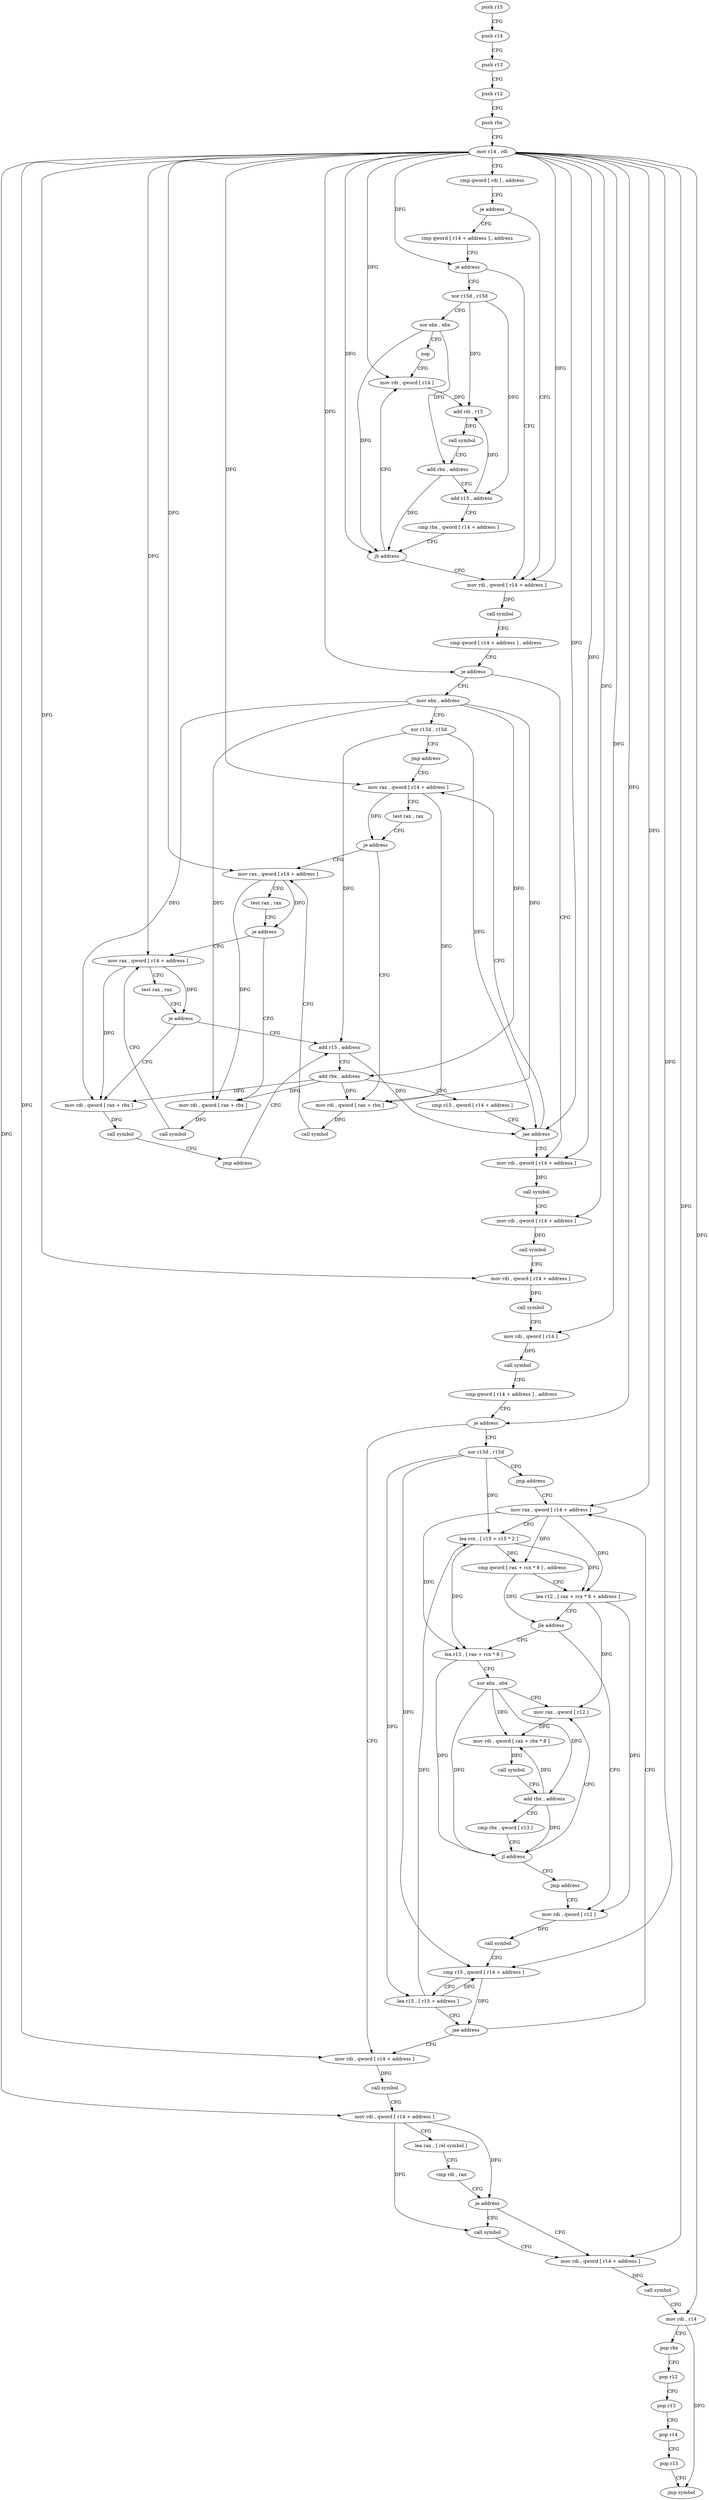 digraph "func" {
"4232112" [label = "push r15" ]
"4232114" [label = "push r14" ]
"4232116" [label = "push r13" ]
"4232118" [label = "push r12" ]
"4232120" [label = "push rbx" ]
"4232121" [label = "mov r14 , rdi" ]
"4232124" [label = "cmp qword [ rdi ] , address" ]
"4232128" [label = "je address" ]
"4232169" [label = "mov rdi , qword [ r14 + address ]" ]
"4232130" [label = "cmp qword [ r14 + address ] , address" ]
"4232173" [label = "call symbol" ]
"4232178" [label = "cmp qword [ r14 + address ] , address" ]
"4232183" [label = "je address" ]
"4232278" [label = "mov rdi , qword [ r14 + address ]" ]
"4232185" [label = "mov ebx , address" ]
"4232135" [label = "je address" ]
"4232137" [label = "xor r15d , r15d" ]
"4232282" [label = "call symbol" ]
"4232287" [label = "mov rdi , qword [ r14 + address ]" ]
"4232291" [label = "call symbol" ]
"4232296" [label = "mov rdi , qword [ r14 + address ]" ]
"4232300" [label = "call symbol" ]
"4232305" [label = "mov rdi , qword [ r14 ]" ]
"4232308" [label = "call symbol" ]
"4232313" [label = "cmp qword [ r14 + address ] , address" ]
"4232318" [label = "je address" ]
"4232409" [label = "mov rdi , qword [ r14 + address ]" ]
"4232320" [label = "xor r15d , r15d" ]
"4232190" [label = "xor r15d , r15d" ]
"4232193" [label = "jmp address" ]
"4232222" [label = "mov rax , qword [ r14 + address ]" ]
"4232140" [label = "xor ebx , ebx" ]
"4232142" [label = "nop" ]
"4232144" [label = "mov rdi , qword [ r14 ]" ]
"4232413" [label = "call symbol" ]
"4232418" [label = "mov rdi , qword [ r14 + address ]" ]
"4232422" [label = "lea rax , [ rel symbol ]" ]
"4232429" [label = "cmp rdi , rax" ]
"4232432" [label = "je address" ]
"4232439" [label = "mov rdi , qword [ r14 + address ]" ]
"4232434" [label = "call symbol" ]
"4232323" [label = "jmp address" ]
"4232358" [label = "mov rax , qword [ r14 + address ]" ]
"4232226" [label = "test rax , rax" ]
"4232229" [label = "je address" ]
"4232240" [label = "mov rax , qword [ r14 + address ]" ]
"4232231" [label = "mov rdi , qword [ rax + rbx ]" ]
"4232147" [label = "add rdi , r15" ]
"4232150" [label = "call symbol" ]
"4232155" [label = "add rbx , address" ]
"4232159" [label = "add r15 , address" ]
"4232163" [label = "cmp rbx , qword [ r14 + address ]" ]
"4232167" [label = "jb address" ]
"4232446" [label = "call symbol" ]
"4232451" [label = "mov rdi , r14" ]
"4232454" [label = "pop rbx" ]
"4232455" [label = "pop r12" ]
"4232457" [label = "pop r13" ]
"4232459" [label = "pop r14" ]
"4232461" [label = "pop r15" ]
"4232463" [label = "jmp symbol" ]
"4232362" [label = "lea rcx , [ r15 + r15 * 2 ]" ]
"4232366" [label = "cmp qword [ rax + rcx * 8 ] , address" ]
"4232371" [label = "lea r12 , [ rax + rcx * 8 + address ]" ]
"4232376" [label = "jle address" ]
"4232336" [label = "mov rdi , qword [ r12 ]" ]
"4232378" [label = "lea r13 , [ rax + rcx * 8 ]" ]
"4232244" [label = "test rax , rax" ]
"4232247" [label = "je address" ]
"4232258" [label = "mov rax , qword [ r14 + address ]" ]
"4232249" [label = "mov rdi , qword [ rax + rbx ]" ]
"4232235" [label = "call symbol" ]
"4232340" [label = "call symbol" ]
"4232345" [label = "cmp r15 , qword [ r14 + address ]" ]
"4232352" [label = "lea r15 , [ r15 + address ]" ]
"4232356" [label = "jae address" ]
"4232382" [label = "xor ebx , ebx" ]
"4232384" [label = "mov rax , qword [ r12 ]" ]
"4232262" [label = "test rax , rax" ]
"4232265" [label = "je address" ]
"4232208" [label = "add r15 , address" ]
"4232267" [label = "mov rdi , qword [ rax + rbx ]" ]
"4232253" [label = "call symbol" ]
"4232388" [label = "mov rdi , qword [ rax + rbx * 8 ]" ]
"4232392" [label = "call symbol" ]
"4232397" [label = "add rbx , address" ]
"4232401" [label = "cmp rbx , qword [ r13 ]" ]
"4232405" [label = "jl address" ]
"4232407" [label = "jmp address" ]
"4232212" [label = "add rbx , address" ]
"4232216" [label = "cmp r15 , qword [ r14 + address ]" ]
"4232220" [label = "jae address" ]
"4232271" [label = "call symbol" ]
"4232276" [label = "jmp address" ]
"4232112" -> "4232114" [ label = "CFG" ]
"4232114" -> "4232116" [ label = "CFG" ]
"4232116" -> "4232118" [ label = "CFG" ]
"4232118" -> "4232120" [ label = "CFG" ]
"4232120" -> "4232121" [ label = "CFG" ]
"4232121" -> "4232124" [ label = "CFG" ]
"4232121" -> "4232169" [ label = "DFG" ]
"4232121" -> "4232183" [ label = "DFG" ]
"4232121" -> "4232135" [ label = "DFG" ]
"4232121" -> "4232278" [ label = "DFG" ]
"4232121" -> "4232287" [ label = "DFG" ]
"4232121" -> "4232296" [ label = "DFG" ]
"4232121" -> "4232305" [ label = "DFG" ]
"4232121" -> "4232318" [ label = "DFG" ]
"4232121" -> "4232409" [ label = "DFG" ]
"4232121" -> "4232418" [ label = "DFG" ]
"4232121" -> "4232222" [ label = "DFG" ]
"4232121" -> "4232144" [ label = "DFG" ]
"4232121" -> "4232167" [ label = "DFG" ]
"4232121" -> "4232439" [ label = "DFG" ]
"4232121" -> "4232451" [ label = "DFG" ]
"4232121" -> "4232358" [ label = "DFG" ]
"4232121" -> "4232240" [ label = "DFG" ]
"4232121" -> "4232345" [ label = "DFG" ]
"4232121" -> "4232258" [ label = "DFG" ]
"4232121" -> "4232220" [ label = "DFG" ]
"4232124" -> "4232128" [ label = "CFG" ]
"4232128" -> "4232169" [ label = "CFG" ]
"4232128" -> "4232130" [ label = "CFG" ]
"4232169" -> "4232173" [ label = "DFG" ]
"4232130" -> "4232135" [ label = "CFG" ]
"4232173" -> "4232178" [ label = "CFG" ]
"4232178" -> "4232183" [ label = "CFG" ]
"4232183" -> "4232278" [ label = "CFG" ]
"4232183" -> "4232185" [ label = "CFG" ]
"4232278" -> "4232282" [ label = "DFG" ]
"4232185" -> "4232190" [ label = "CFG" ]
"4232185" -> "4232231" [ label = "DFG" ]
"4232185" -> "4232249" [ label = "DFG" ]
"4232185" -> "4232212" [ label = "DFG" ]
"4232185" -> "4232267" [ label = "DFG" ]
"4232135" -> "4232169" [ label = "CFG" ]
"4232135" -> "4232137" [ label = "CFG" ]
"4232137" -> "4232140" [ label = "CFG" ]
"4232137" -> "4232147" [ label = "DFG" ]
"4232137" -> "4232159" [ label = "DFG" ]
"4232282" -> "4232287" [ label = "CFG" ]
"4232287" -> "4232291" [ label = "DFG" ]
"4232291" -> "4232296" [ label = "CFG" ]
"4232296" -> "4232300" [ label = "DFG" ]
"4232300" -> "4232305" [ label = "CFG" ]
"4232305" -> "4232308" [ label = "DFG" ]
"4232308" -> "4232313" [ label = "CFG" ]
"4232313" -> "4232318" [ label = "CFG" ]
"4232318" -> "4232409" [ label = "CFG" ]
"4232318" -> "4232320" [ label = "CFG" ]
"4232409" -> "4232413" [ label = "DFG" ]
"4232320" -> "4232323" [ label = "CFG" ]
"4232320" -> "4232362" [ label = "DFG" ]
"4232320" -> "4232345" [ label = "DFG" ]
"4232320" -> "4232352" [ label = "DFG" ]
"4232190" -> "4232193" [ label = "CFG" ]
"4232190" -> "4232208" [ label = "DFG" ]
"4232190" -> "4232220" [ label = "DFG" ]
"4232193" -> "4232222" [ label = "CFG" ]
"4232222" -> "4232226" [ label = "CFG" ]
"4232222" -> "4232229" [ label = "DFG" ]
"4232222" -> "4232231" [ label = "DFG" ]
"4232140" -> "4232142" [ label = "CFG" ]
"4232140" -> "4232155" [ label = "DFG" ]
"4232140" -> "4232167" [ label = "DFG" ]
"4232142" -> "4232144" [ label = "CFG" ]
"4232144" -> "4232147" [ label = "DFG" ]
"4232413" -> "4232418" [ label = "CFG" ]
"4232418" -> "4232422" [ label = "CFG" ]
"4232418" -> "4232432" [ label = "DFG" ]
"4232418" -> "4232434" [ label = "DFG" ]
"4232422" -> "4232429" [ label = "CFG" ]
"4232429" -> "4232432" [ label = "CFG" ]
"4232432" -> "4232439" [ label = "CFG" ]
"4232432" -> "4232434" [ label = "CFG" ]
"4232439" -> "4232446" [ label = "DFG" ]
"4232434" -> "4232439" [ label = "CFG" ]
"4232323" -> "4232358" [ label = "CFG" ]
"4232358" -> "4232362" [ label = "CFG" ]
"4232358" -> "4232366" [ label = "DFG" ]
"4232358" -> "4232371" [ label = "DFG" ]
"4232358" -> "4232378" [ label = "DFG" ]
"4232226" -> "4232229" [ label = "CFG" ]
"4232229" -> "4232240" [ label = "CFG" ]
"4232229" -> "4232231" [ label = "CFG" ]
"4232240" -> "4232244" [ label = "CFG" ]
"4232240" -> "4232247" [ label = "DFG" ]
"4232240" -> "4232249" [ label = "DFG" ]
"4232231" -> "4232235" [ label = "DFG" ]
"4232147" -> "4232150" [ label = "DFG" ]
"4232150" -> "4232155" [ label = "CFG" ]
"4232155" -> "4232159" [ label = "CFG" ]
"4232155" -> "4232167" [ label = "DFG" ]
"4232159" -> "4232163" [ label = "CFG" ]
"4232159" -> "4232147" [ label = "DFG" ]
"4232163" -> "4232167" [ label = "CFG" ]
"4232167" -> "4232144" [ label = "CFG" ]
"4232167" -> "4232169" [ label = "CFG" ]
"4232446" -> "4232451" [ label = "CFG" ]
"4232451" -> "4232454" [ label = "CFG" ]
"4232451" -> "4232463" [ label = "DFG" ]
"4232454" -> "4232455" [ label = "CFG" ]
"4232455" -> "4232457" [ label = "CFG" ]
"4232457" -> "4232459" [ label = "CFG" ]
"4232459" -> "4232461" [ label = "CFG" ]
"4232461" -> "4232463" [ label = "CFG" ]
"4232362" -> "4232366" [ label = "DFG" ]
"4232362" -> "4232371" [ label = "DFG" ]
"4232362" -> "4232378" [ label = "DFG" ]
"4232366" -> "4232371" [ label = "CFG" ]
"4232366" -> "4232376" [ label = "DFG" ]
"4232371" -> "4232376" [ label = "CFG" ]
"4232371" -> "4232336" [ label = "DFG" ]
"4232371" -> "4232384" [ label = "DFG" ]
"4232376" -> "4232336" [ label = "CFG" ]
"4232376" -> "4232378" [ label = "CFG" ]
"4232336" -> "4232340" [ label = "DFG" ]
"4232378" -> "4232382" [ label = "CFG" ]
"4232378" -> "4232405" [ label = "DFG" ]
"4232244" -> "4232247" [ label = "CFG" ]
"4232247" -> "4232258" [ label = "CFG" ]
"4232247" -> "4232249" [ label = "CFG" ]
"4232258" -> "4232262" [ label = "CFG" ]
"4232258" -> "4232265" [ label = "DFG" ]
"4232258" -> "4232267" [ label = "DFG" ]
"4232249" -> "4232253" [ label = "DFG" ]
"4232235" -> "4232240" [ label = "CFG" ]
"4232340" -> "4232345" [ label = "CFG" ]
"4232345" -> "4232352" [ label = "CFG" ]
"4232345" -> "4232356" [ label = "DFG" ]
"4232352" -> "4232356" [ label = "CFG" ]
"4232352" -> "4232362" [ label = "DFG" ]
"4232352" -> "4232345" [ label = "DFG" ]
"4232356" -> "4232409" [ label = "CFG" ]
"4232356" -> "4232358" [ label = "CFG" ]
"4232382" -> "4232384" [ label = "CFG" ]
"4232382" -> "4232388" [ label = "DFG" ]
"4232382" -> "4232397" [ label = "DFG" ]
"4232382" -> "4232405" [ label = "DFG" ]
"4232384" -> "4232388" [ label = "DFG" ]
"4232262" -> "4232265" [ label = "CFG" ]
"4232265" -> "4232208" [ label = "CFG" ]
"4232265" -> "4232267" [ label = "CFG" ]
"4232208" -> "4232212" [ label = "CFG" ]
"4232208" -> "4232220" [ label = "DFG" ]
"4232267" -> "4232271" [ label = "DFG" ]
"4232253" -> "4232258" [ label = "CFG" ]
"4232388" -> "4232392" [ label = "DFG" ]
"4232392" -> "4232397" [ label = "CFG" ]
"4232397" -> "4232401" [ label = "CFG" ]
"4232397" -> "4232388" [ label = "DFG" ]
"4232397" -> "4232405" [ label = "DFG" ]
"4232401" -> "4232405" [ label = "CFG" ]
"4232405" -> "4232384" [ label = "CFG" ]
"4232405" -> "4232407" [ label = "CFG" ]
"4232407" -> "4232336" [ label = "CFG" ]
"4232212" -> "4232216" [ label = "CFG" ]
"4232212" -> "4232231" [ label = "DFG" ]
"4232212" -> "4232249" [ label = "DFG" ]
"4232212" -> "4232267" [ label = "DFG" ]
"4232216" -> "4232220" [ label = "CFG" ]
"4232220" -> "4232278" [ label = "CFG" ]
"4232220" -> "4232222" [ label = "CFG" ]
"4232271" -> "4232276" [ label = "CFG" ]
"4232276" -> "4232208" [ label = "CFG" ]
}
